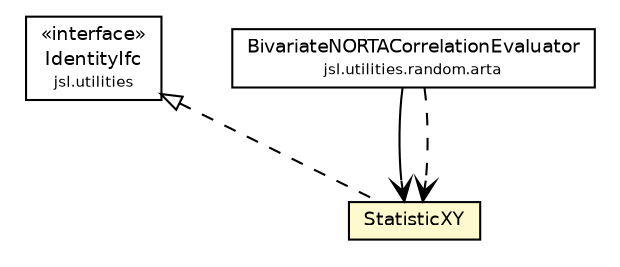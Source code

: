 #!/usr/local/bin/dot
#
# Class diagram 
# Generated by UMLGraph version 5.4 (http://www.umlgraph.org/)
#

digraph G {
	edge [fontname="Helvetica",fontsize=10,labelfontname="Helvetica",labelfontsize=10];
	node [fontname="Helvetica",fontsize=10,shape=plaintext];
	nodesep=0.25;
	ranksep=0.5;
	// jsl.utilities.IdentityIfc
	c211356 [label=<<table title="jsl.utilities.IdentityIfc" border="0" cellborder="1" cellspacing="0" cellpadding="2" port="p" href="../IdentityIfc.html">
		<tr><td><table border="0" cellspacing="0" cellpadding="1">
<tr><td align="center" balign="center"> &#171;interface&#187; </td></tr>
<tr><td align="center" balign="center"> IdentityIfc </td></tr>
<tr><td align="center" balign="center"><font point-size="7.0"> jsl.utilities </font></td></tr>
		</table></td></tr>
		</table>>, URL="../IdentityIfc.html", fontname="Helvetica", fontcolor="black", fontsize=9.0];
	// jsl.utilities.random.arta.BivariateNORTACorrelationEvaluator
	c211391 [label=<<table title="jsl.utilities.random.arta.BivariateNORTACorrelationEvaluator" border="0" cellborder="1" cellspacing="0" cellpadding="2" port="p" href="../random/arta/BivariateNORTACorrelationEvaluator.html">
		<tr><td><table border="0" cellspacing="0" cellpadding="1">
<tr><td align="center" balign="center"> BivariateNORTACorrelationEvaluator </td></tr>
<tr><td align="center" balign="center"><font point-size="7.0"> jsl.utilities.random.arta </font></td></tr>
		</table></td></tr>
		</table>>, URL="../random/arta/BivariateNORTACorrelationEvaluator.html", fontname="Helvetica", fontcolor="black", fontsize=9.0];
	// jsl.utilities.statistic.StatisticXY
	c211485 [label=<<table title="jsl.utilities.statistic.StatisticXY" border="0" cellborder="1" cellspacing="0" cellpadding="2" port="p" bgcolor="lemonChiffon" href="./StatisticXY.html">
		<tr><td><table border="0" cellspacing="0" cellpadding="1">
<tr><td align="center" balign="center"> StatisticXY </td></tr>
		</table></td></tr>
		</table>>, URL="./StatisticXY.html", fontname="Helvetica", fontcolor="black", fontsize=9.0];
	//jsl.utilities.statistic.StatisticXY implements jsl.utilities.IdentityIfc
	c211356:p -> c211485:p [dir=back,arrowtail=empty,style=dashed];
	// jsl.utilities.random.arta.BivariateNORTACorrelationEvaluator NAVASSOC jsl.utilities.statistic.StatisticXY
	c211391:p -> c211485:p [taillabel="", label="", headlabel="", fontname="Helvetica", fontcolor="black", fontsize=10.0, color="black", arrowhead=open];
	// jsl.utilities.random.arta.BivariateNORTACorrelationEvaluator DEPEND jsl.utilities.statistic.StatisticXY
	c211391:p -> c211485:p [taillabel="", label="", headlabel="", fontname="Helvetica", fontcolor="black", fontsize=10.0, color="black", arrowhead=open, style=dashed];
}

